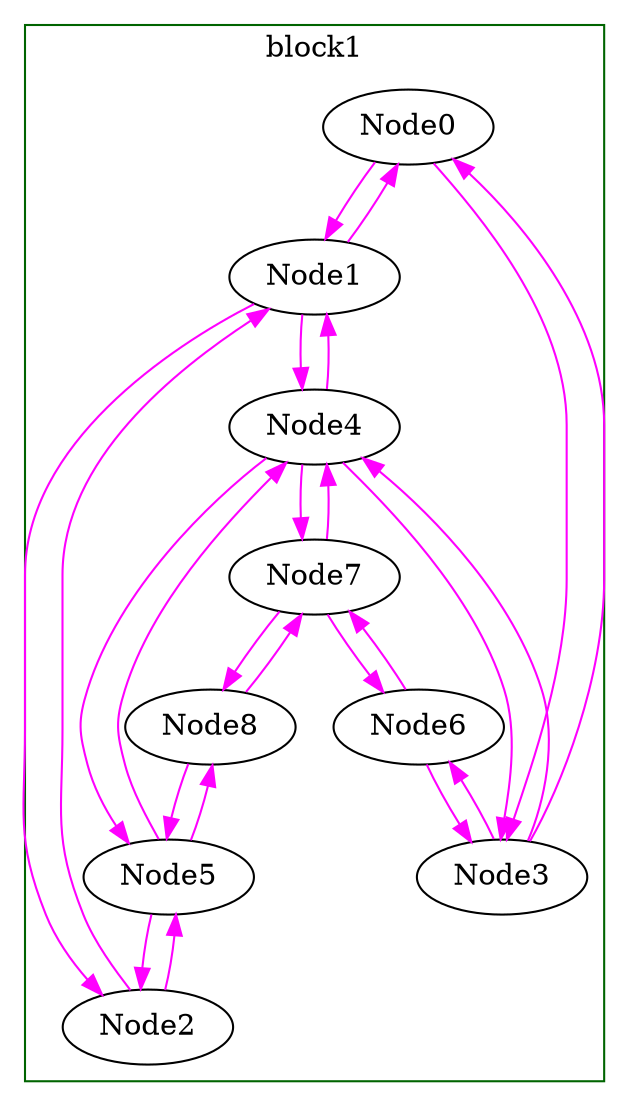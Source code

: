 Digraph G {
	splines=spline;
//DHLS version: 0.1.1" [shape = "none" pos = "20,20!"]
		"Node0" [type = "Router", bbID= 1, ID= 0, in = "in0:32 in1:32 in2:32 ", out = "out0:32 out1:32 out2:32 ", fifoDepth = 16];
		"Node1" [type = "Router", bbID= 1, ID= 1, in = "in0:32 in1:32 in2:32 in3:32 ", out = "out0:32 out1:32 out2:32 out3:32 ", fifoDepth = 16];
		"Node2" [type = "Router", bbID= 1, ID= 2, in = "in0:32 in1:32 in2:32 ", out = "out0:32 out1:32 out2:32 ", fifoDepth = 16];
		"Node3" [type = "Router", bbID= 1, ID= 3, in = "in0:32 in1:32 in2:32 in3:32 ", out = "out0:32 out1:32 out2:32 out3:32 ", fifoDepth = 16];
		"Node4" [type = "Router", bbID= 1, ID= 4, in = "in0:32 in1:32 in2:32 in3:32 in4:32 ", out = "out0:32 out1:32 out2:32 out3:32 out4:32 ", fifoDepth = 16];
		"Node5" [type = "Router", bbID= 1, ID= 5, in = "in0:32 in1:32 in2:32 in3:32 ", out = "out0:32 out1:32 out2:32 out3:32 ", fifoDepth = 16];
		"Node6" [type = "Router", bbID= 1, ID= 6, in = "in0:32 in1:32 in2:32 ", out = "out0:32 out1:32 out2:32 ", fifoDepth = 16];
		"Node7" [type = "Router", bbID= 1, ID= 7, in = "in0:32 in1:32 in2:32 in3:32 ", out = "out0:32 out1:32 out2:32 out3:32 ", fifoDepth = 16];
		"Node8" [type = "Router", bbID= 1, ID= 8, in = "in0:32 in1:32 in2:32 ", out = "out0:32 out1:32 out2:32 ", fifoDepth = 16];
		
	
	subgraph cluster_0 {
	color = "darkgreen";
		label = "block1";
		"Node0" -> "Node1" [color = "magenta", from = "out1", to = "in3", Router = true];
		"Node0" -> "Node3" [color = "magenta", from = "out2", to = "in3", Router = true];
		
		"Node1" -> "Node0" [color = "magenta", from = "out3", to = "in1", Router = true];
		"Node1" -> "Node2" [color = "magenta", from = "out2", to = "in1", Router = true];
		"Node1" -> "Node4" [color = "magenta", from = "out1", to = "in3", Router = true];
		
		
		"Node2" -> "Node1" [color = "magenta", from = "out2", to = "in1", Router = true];
		"Node2" -> "Node5" [color = "magenta", from = "out2", to = "in1", Router = true];
		
		"Node3" -> "Node0" [color = "magenta", from = "out3", to = "in2", Router = true];
		"Node3" -> "Node4" [color = "magenta", from = "out2", to = "in1", Router = true];
		"Node3" -> "Node6" [color = "magenta", from = "out1", to = "in2", Router = true];
		
		"Node4" -> "Node1" [color = "magenta", from = "out3", to = "in1", Router = true];
		"Node4" -> "Node3" [color = "magenta", from = "out1", to = "in2", Router = true];
		"Node4" -> "Node5" [color = "magenta", from = "out4", to = "in3", Router = true];
		"Node4" -> "Node7" [color = "magenta", from = "out2", to = "in3", Router = true];
		
		"Node5" -> "Node2" [color = "magenta", from = "out1", to = "in2", Router = true];
		"Node5" -> "Node4" [color = "magenta", from = "out3", to = "in4", Router = true];
		"Node5" -> "Node8" [color = "magenta", from = "out2", to = "in1", Router = true];
		
		"Node6" -> "Node3" [color = "magenta", from = "out2", to = "in1", Router = true];
		"Node6" -> "Node7" [color = "magenta", from = "out1", to = "in2", Router = true];
		
		"Node7" -> "Node4" [color = "magenta", from = "out3", to = "in2", Router = true];
		"Node7" -> "Node6" [color = "magenta", from = "out2", to = "in1", Router = true];
		"Node7" -> "Node8" [color = "magenta", from = "out1", to = "in3", Router = true];
		
		"Node8" -> "Node5" [color = "magenta", from = "out1", to = "in2", Router = true];
		"Node8" -> "Node7" [color = "magenta", from = "out3", to = "in1", Router = true];
		
	}

}
